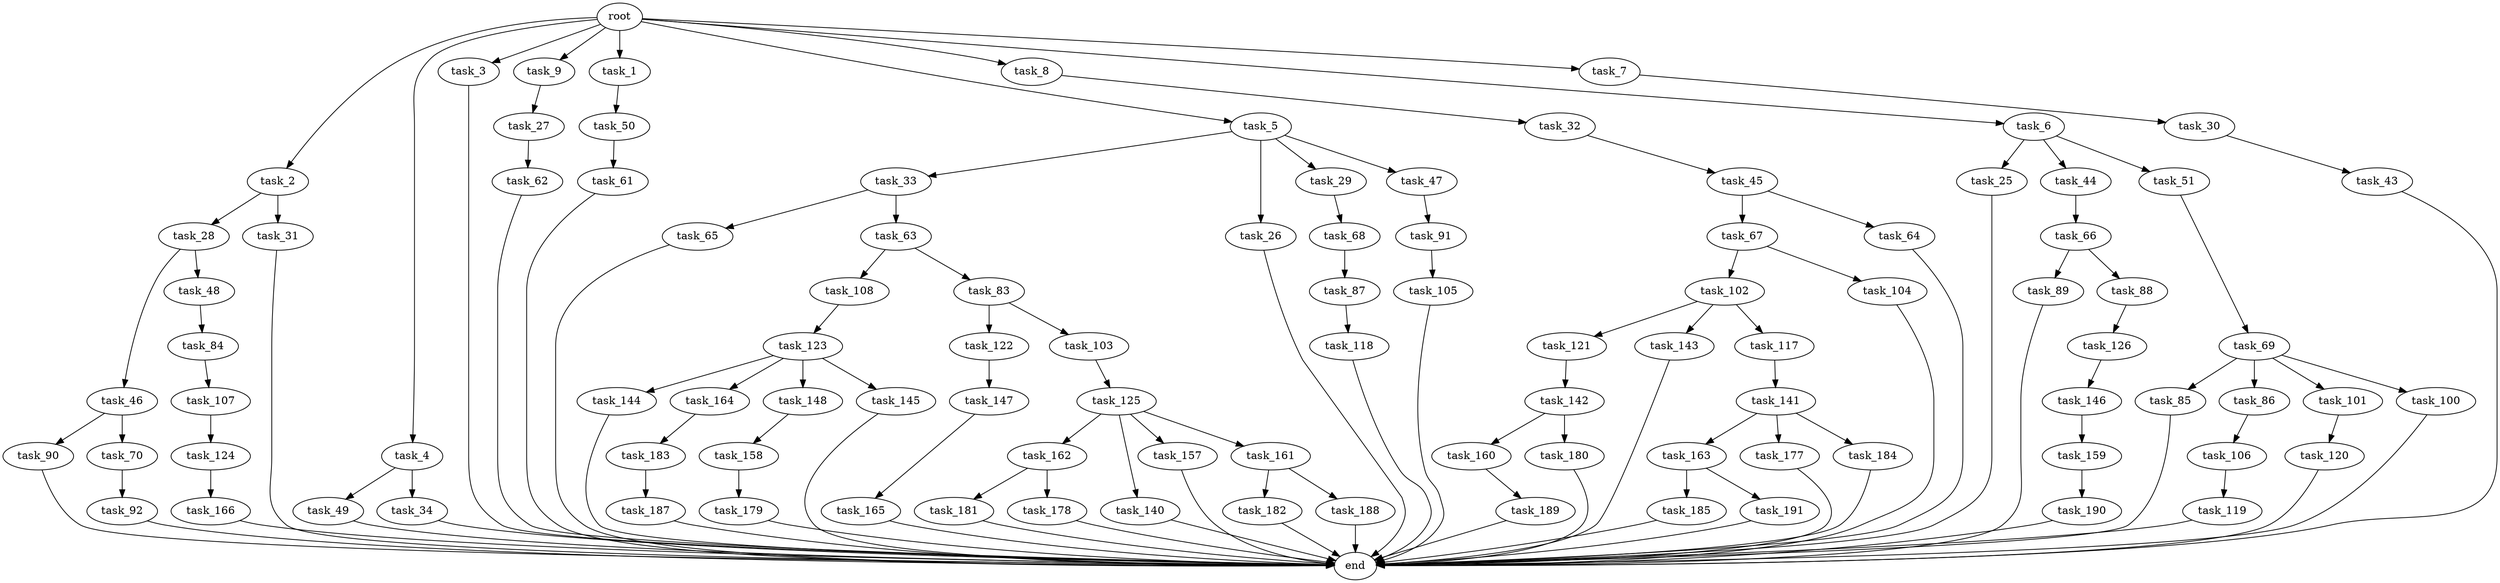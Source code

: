 digraph G {
  task_118 [size="1391569403.904000"];
  task_102 [size="429496729.600000"];
  task_65 [size="1717986918.400000"];
  root [size="0.000000"];
  task_162 [size="1099511627.776000"];
  task_158 [size="68719476.736000"];
  task_105 [size="618475290.624000"];
  task_182 [size="1391569403.904000"];
  task_166 [size="274877906.944000"];
  task_45 [size="1391569403.904000"];
  task_25 [size="68719476.736000"];
  task_144 [size="1717986918.400000"];
  task_46 [size="154618822.656000"];
  task_179 [size="1391569403.904000"];
  task_164 [size="1717986918.400000"];
  task_28 [size="68719476.736000"];
  task_49 [size="1717986918.400000"];
  task_62 [size="154618822.656000"];
  task_50 [size="1717986918.400000"];
  task_181 [size="1099511627.776000"];
  task_146 [size="274877906.944000"];
  task_90 [size="1391569403.904000"];
  task_120 [size="1391569403.904000"];
  task_121 [size="68719476.736000"];
  task_140 [size="1099511627.776000"];
  task_147 [size="618475290.624000"];
  task_190 [size="1391569403.904000"];
  task_122 [size="274877906.944000"];
  task_126 [size="429496729.600000"];
  task_159 [size="68719476.736000"];
  task_2 [size="2.048000"];
  task_67 [size="618475290.624000"];
  task_30 [size="68719476.736000"];
  task_31 [size="68719476.736000"];
  task_163 [size="68719476.736000"];
  task_160 [size="429496729.600000"];
  task_104 [size="429496729.600000"];
  task_33 [size="618475290.624000"];
  task_4 [size="2.048000"];
  task_48 [size="154618822.656000"];
  task_27 [size="429496729.600000"];
  task_141 [size="274877906.944000"];
  task_85 [size="841813590.016000"];
  task_92 [size="68719476.736000"];
  task_103 [size="274877906.944000"];
  task_119 [size="1717986918.400000"];
  task_91 [size="429496729.600000"];
  task_157 [size="1099511627.776000"];
  task_106 [size="68719476.736000"];
  task_89 [size="841813590.016000"];
  task_3 [size="2.048000"];
  task_9 [size="2.048000"];
  task_32 [size="274877906.944000"];
  task_177 [size="68719476.736000"];
  task_143 [size="68719476.736000"];
  task_34 [size="1717986918.400000"];
  task_148 [size="1717986918.400000"];
  task_86 [size="841813590.016000"];
  task_189 [size="429496729.600000"];
  task_101 [size="841813590.016000"];
  task_1 [size="2.048000"];
  task_107 [size="274877906.944000"];
  task_26 [size="618475290.624000"];
  task_69 [size="1391569403.904000"];
  task_44 [size="68719476.736000"];
  task_5 [size="2.048000"];
  task_185 [size="429496729.600000"];
  task_88 [size="841813590.016000"];
  end [size="0.000000"];
  task_8 [size="2.048000"];
  task_87 [size="1391569403.904000"];
  task_64 [size="618475290.624000"];
  task_108 [size="1717986918.400000"];
  task_83 [size="1717986918.400000"];
  task_63 [size="1717986918.400000"];
  task_183 [size="1391569403.904000"];
  task_142 [size="841813590.016000"];
  task_84 [size="618475290.624000"];
  task_29 [size="618475290.624000"];
  task_145 [size="1717986918.400000"];
  task_178 [size="1099511627.776000"];
  task_117 [size="68719476.736000"];
  task_187 [size="154618822.656000"];
  task_47 [size="618475290.624000"];
  task_123 [size="618475290.624000"];
  task_184 [size="68719476.736000"];
  task_180 [size="429496729.600000"];
  task_6 [size="2.048000"];
  task_70 [size="1391569403.904000"];
  task_191 [size="429496729.600000"];
  task_43 [size="429496729.600000"];
  task_61 [size="1391569403.904000"];
  task_188 [size="1391569403.904000"];
  task_100 [size="841813590.016000"];
  task_165 [size="274877906.944000"];
  task_161 [size="1099511627.776000"];
  task_51 [size="68719476.736000"];
  task_125 [size="274877906.944000"];
  task_124 [size="1391569403.904000"];
  task_7 [size="2.048000"];
  task_68 [size="841813590.016000"];
  task_66 [size="1391569403.904000"];

  task_118 -> end [size="1.000000"];
  task_102 -> task_143 [size="33554432.000000"];
  task_102 -> task_117 [size="33554432.000000"];
  task_102 -> task_121 [size="33554432.000000"];
  task_65 -> end [size="1.000000"];
  root -> task_2 [size="1.000000"];
  root -> task_6 [size="1.000000"];
  root -> task_4 [size="1.000000"];
  root -> task_5 [size="1.000000"];
  root -> task_3 [size="1.000000"];
  root -> task_9 [size="1.000000"];
  root -> task_8 [size="1.000000"];
  root -> task_7 [size="1.000000"];
  root -> task_1 [size="1.000000"];
  task_162 -> task_181 [size="536870912.000000"];
  task_162 -> task_178 [size="536870912.000000"];
  task_158 -> task_179 [size="679477248.000000"];
  task_105 -> end [size="1.000000"];
  task_182 -> end [size="1.000000"];
  task_166 -> end [size="1.000000"];
  task_45 -> task_67 [size="301989888.000000"];
  task_45 -> task_64 [size="301989888.000000"];
  task_25 -> end [size="1.000000"];
  task_144 -> end [size="1.000000"];
  task_46 -> task_90 [size="679477248.000000"];
  task_46 -> task_70 [size="679477248.000000"];
  task_179 -> end [size="1.000000"];
  task_164 -> task_183 [size="679477248.000000"];
  task_28 -> task_48 [size="75497472.000000"];
  task_28 -> task_46 [size="75497472.000000"];
  task_49 -> end [size="1.000000"];
  task_62 -> end [size="1.000000"];
  task_50 -> task_61 [size="679477248.000000"];
  task_181 -> end [size="1.000000"];
  task_146 -> task_159 [size="33554432.000000"];
  task_90 -> end [size="1.000000"];
  task_120 -> end [size="1.000000"];
  task_121 -> task_142 [size="411041792.000000"];
  task_140 -> end [size="1.000000"];
  task_147 -> task_165 [size="134217728.000000"];
  task_190 -> end [size="1.000000"];
  task_122 -> task_147 [size="301989888.000000"];
  task_126 -> task_146 [size="134217728.000000"];
  task_159 -> task_190 [size="679477248.000000"];
  task_2 -> task_28 [size="33554432.000000"];
  task_2 -> task_31 [size="33554432.000000"];
  task_67 -> task_102 [size="209715200.000000"];
  task_67 -> task_104 [size="209715200.000000"];
  task_30 -> task_43 [size="209715200.000000"];
  task_31 -> end [size="1.000000"];
  task_163 -> task_185 [size="209715200.000000"];
  task_163 -> task_191 [size="209715200.000000"];
  task_160 -> task_189 [size="209715200.000000"];
  task_104 -> end [size="1.000000"];
  task_33 -> task_65 [size="838860800.000000"];
  task_33 -> task_63 [size="838860800.000000"];
  task_4 -> task_34 [size="838860800.000000"];
  task_4 -> task_49 [size="838860800.000000"];
  task_48 -> task_84 [size="301989888.000000"];
  task_27 -> task_62 [size="75497472.000000"];
  task_141 -> task_177 [size="33554432.000000"];
  task_141 -> task_163 [size="33554432.000000"];
  task_141 -> task_184 [size="33554432.000000"];
  task_85 -> end [size="1.000000"];
  task_92 -> end [size="1.000000"];
  task_103 -> task_125 [size="134217728.000000"];
  task_119 -> end [size="1.000000"];
  task_91 -> task_105 [size="301989888.000000"];
  task_157 -> end [size="1.000000"];
  task_106 -> task_119 [size="838860800.000000"];
  task_89 -> end [size="1.000000"];
  task_3 -> end [size="1.000000"];
  task_9 -> task_27 [size="209715200.000000"];
  task_32 -> task_45 [size="679477248.000000"];
  task_177 -> end [size="1.000000"];
  task_143 -> end [size="1.000000"];
  task_34 -> end [size="1.000000"];
  task_148 -> task_158 [size="33554432.000000"];
  task_86 -> task_106 [size="33554432.000000"];
  task_189 -> end [size="1.000000"];
  task_101 -> task_120 [size="679477248.000000"];
  task_1 -> task_50 [size="838860800.000000"];
  task_107 -> task_124 [size="679477248.000000"];
  task_26 -> end [size="1.000000"];
  task_69 -> task_86 [size="411041792.000000"];
  task_69 -> task_85 [size="411041792.000000"];
  task_69 -> task_101 [size="411041792.000000"];
  task_69 -> task_100 [size="411041792.000000"];
  task_44 -> task_66 [size="679477248.000000"];
  task_5 -> task_29 [size="301989888.000000"];
  task_5 -> task_26 [size="301989888.000000"];
  task_5 -> task_33 [size="301989888.000000"];
  task_5 -> task_47 [size="301989888.000000"];
  task_185 -> end [size="1.000000"];
  task_88 -> task_126 [size="209715200.000000"];
  task_8 -> task_32 [size="134217728.000000"];
  task_87 -> task_118 [size="679477248.000000"];
  task_64 -> end [size="1.000000"];
  task_108 -> task_123 [size="301989888.000000"];
  task_83 -> task_103 [size="134217728.000000"];
  task_83 -> task_122 [size="134217728.000000"];
  task_63 -> task_83 [size="838860800.000000"];
  task_63 -> task_108 [size="838860800.000000"];
  task_183 -> task_187 [size="75497472.000000"];
  task_142 -> task_160 [size="209715200.000000"];
  task_142 -> task_180 [size="209715200.000000"];
  task_84 -> task_107 [size="134217728.000000"];
  task_29 -> task_68 [size="411041792.000000"];
  task_145 -> end [size="1.000000"];
  task_178 -> end [size="1.000000"];
  task_117 -> task_141 [size="134217728.000000"];
  task_187 -> end [size="1.000000"];
  task_47 -> task_91 [size="209715200.000000"];
  task_123 -> task_145 [size="838860800.000000"];
  task_123 -> task_164 [size="838860800.000000"];
  task_123 -> task_144 [size="838860800.000000"];
  task_123 -> task_148 [size="838860800.000000"];
  task_184 -> end [size="1.000000"];
  task_180 -> end [size="1.000000"];
  task_6 -> task_25 [size="33554432.000000"];
  task_6 -> task_51 [size="33554432.000000"];
  task_6 -> task_44 [size="33554432.000000"];
  task_70 -> task_92 [size="33554432.000000"];
  task_191 -> end [size="1.000000"];
  task_43 -> end [size="1.000000"];
  task_61 -> end [size="1.000000"];
  task_188 -> end [size="1.000000"];
  task_100 -> end [size="1.000000"];
  task_165 -> end [size="1.000000"];
  task_161 -> task_188 [size="679477248.000000"];
  task_161 -> task_182 [size="679477248.000000"];
  task_51 -> task_69 [size="679477248.000000"];
  task_125 -> task_161 [size="536870912.000000"];
  task_125 -> task_140 [size="536870912.000000"];
  task_125 -> task_157 [size="536870912.000000"];
  task_125 -> task_162 [size="536870912.000000"];
  task_124 -> task_166 [size="134217728.000000"];
  task_7 -> task_30 [size="33554432.000000"];
  task_68 -> task_87 [size="679477248.000000"];
  task_66 -> task_88 [size="411041792.000000"];
  task_66 -> task_89 [size="411041792.000000"];
}
